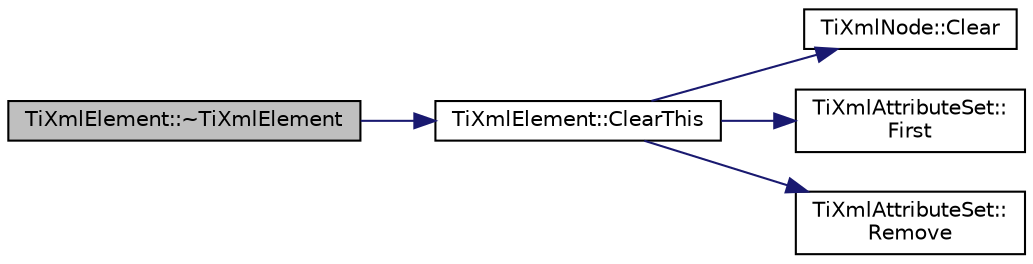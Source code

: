digraph "TiXmlElement::~TiXmlElement"
{
  edge [fontname="Helvetica",fontsize="10",labelfontname="Helvetica",labelfontsize="10"];
  node [fontname="Helvetica",fontsize="10",shape=record];
  rankdir="LR";
  Node1 [label="TiXmlElement::~TiXmlElement",height=0.2,width=0.4,color="black", fillcolor="grey75", style="filled" fontcolor="black"];
  Node1 -> Node2 [color="midnightblue",fontsize="10",style="solid",fontname="Helvetica"];
  Node2 [label="TiXmlElement::ClearThis",height=0.2,width=0.4,color="black", fillcolor="white", style="filled",URL="$class_ti_xml_element.html#a5670933ec2d7d9763b9891acc05d7f7d"];
  Node2 -> Node3 [color="midnightblue",fontsize="10",style="solid",fontname="Helvetica"];
  Node3 [label="TiXmlNode::Clear",height=0.2,width=0.4,color="black", fillcolor="white", style="filled",URL="$class_ti_xml_node.html#a708e7f953df61d4d2d12f73171550a4b",tooltip="Delete all the children of this node. Does not affect &#39;this&#39;. "];
  Node2 -> Node4 [color="midnightblue",fontsize="10",style="solid",fontname="Helvetica"];
  Node4 [label="TiXmlAttributeSet::\lFirst",height=0.2,width=0.4,color="black", fillcolor="white", style="filled",URL="$class_ti_xml_attribute_set.html#ae0636e88cedd4b09d61c451860f68598"];
  Node2 -> Node5 [color="midnightblue",fontsize="10",style="solid",fontname="Helvetica"];
  Node5 [label="TiXmlAttributeSet::\lRemove",height=0.2,width=0.4,color="black", fillcolor="white", style="filled",URL="$class_ti_xml_attribute_set.html#a924a73d071f2573f9060f0be57879c57"];
}
